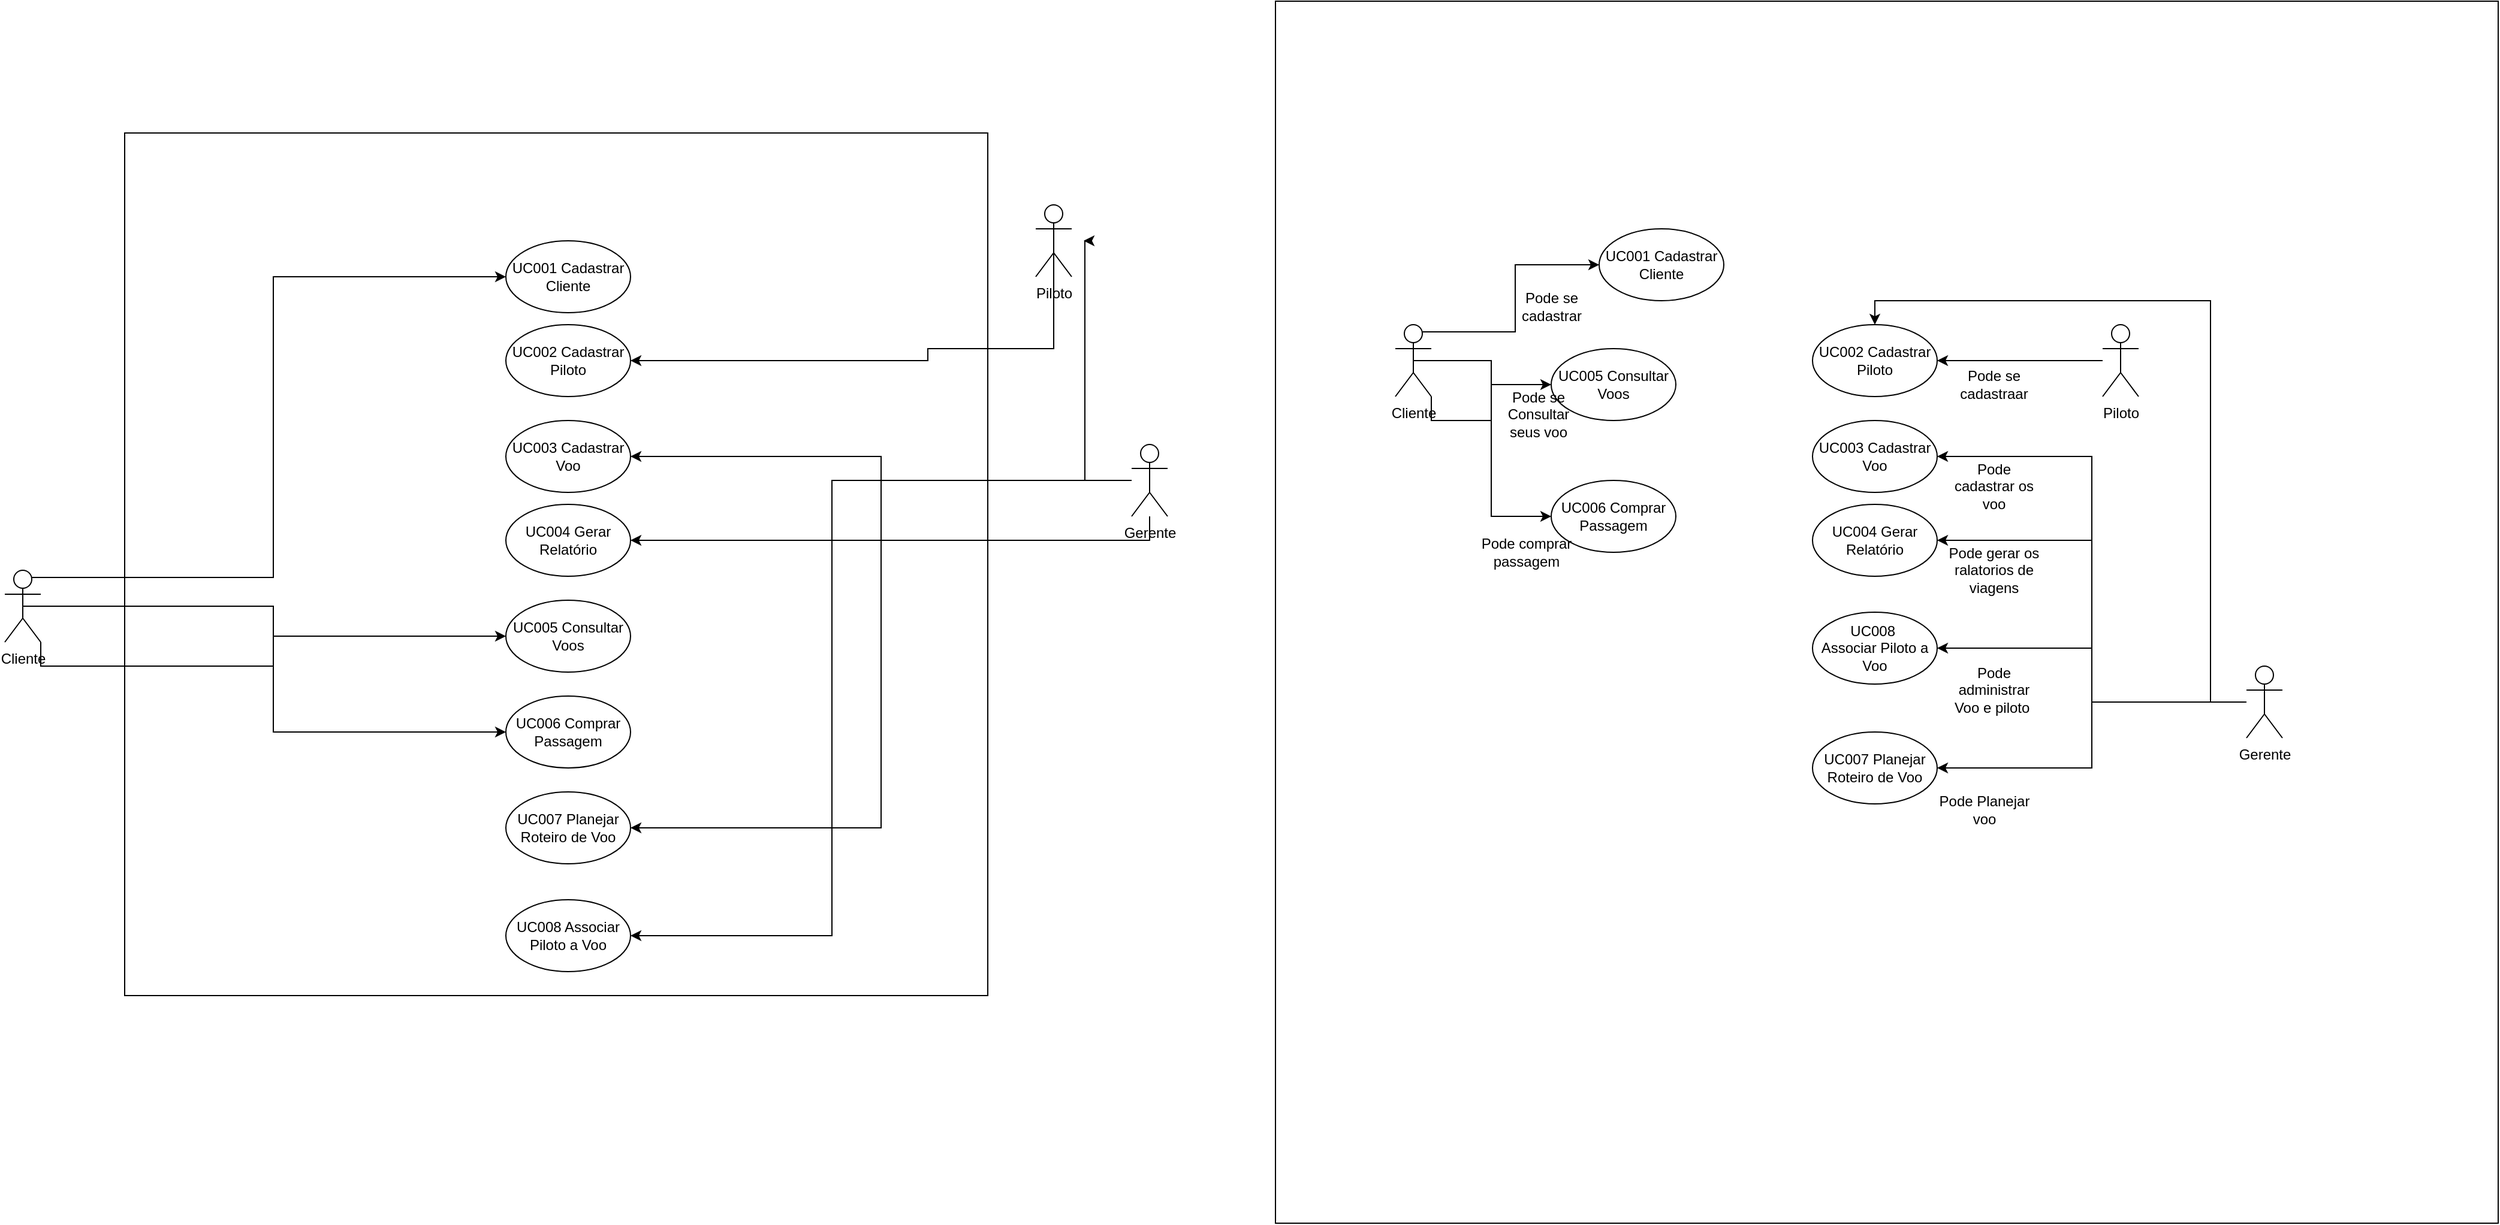 <mxfile version="24.2.5" type="github">
  <diagram name="Página-1" id="eGVJilAAByaUxr_nQy4C">
    <mxGraphModel dx="2295" dy="1963" grid="1" gridSize="10" guides="1" tooltips="1" connect="1" arrows="1" fold="1" page="1" pageScale="1" pageWidth="827" pageHeight="1169" math="0" shadow="0">
      <root>
        <mxCell id="0" />
        <mxCell id="1" parent="0" />
        <mxCell id="iGb4OSP9nNuaQJQu0MHk-1" value="" style="whiteSpace=wrap;html=1;aspect=fixed;" vertex="1" parent="1">
          <mxGeometry x="80" y="80" width="720" height="720" as="geometry" />
        </mxCell>
        <mxCell id="iGb4OSP9nNuaQJQu0MHk-26" style="edgeStyle=orthogonalEdgeStyle;rounded=0;orthogonalLoop=1;jettySize=auto;html=1;entryX=1;entryY=0.5;entryDx=0;entryDy=0;" edge="1" parent="1" source="iGb4OSP9nNuaQJQu0MHk-2" target="iGb4OSP9nNuaQJQu0MHk-10">
          <mxGeometry relative="1" as="geometry" />
        </mxCell>
        <mxCell id="iGb4OSP9nNuaQJQu0MHk-27" style="edgeStyle=orthogonalEdgeStyle;rounded=0;orthogonalLoop=1;jettySize=auto;html=1;entryX=1;entryY=0.5;entryDx=0;entryDy=0;" edge="1" parent="1" source="iGb4OSP9nNuaQJQu0MHk-2" target="iGb4OSP9nNuaQJQu0MHk-11">
          <mxGeometry relative="1" as="geometry" />
        </mxCell>
        <mxCell id="iGb4OSP9nNuaQJQu0MHk-28" style="edgeStyle=orthogonalEdgeStyle;rounded=0;orthogonalLoop=1;jettySize=auto;html=1;entryX=1;entryY=0.5;entryDx=0;entryDy=0;" edge="1" parent="1" source="iGb4OSP9nNuaQJQu0MHk-2" target="iGb4OSP9nNuaQJQu0MHk-14">
          <mxGeometry relative="1" as="geometry">
            <Array as="points">
              <mxPoint x="670" y="370" />
              <mxPoint x="670" y="750" />
            </Array>
          </mxGeometry>
        </mxCell>
        <mxCell id="iGb4OSP9nNuaQJQu0MHk-31" style="edgeStyle=orthogonalEdgeStyle;rounded=0;orthogonalLoop=1;jettySize=auto;html=1;" edge="1" parent="1" source="iGb4OSP9nNuaQJQu0MHk-2" target="iGb4OSP9nNuaQJQu0MHk-16">
          <mxGeometry relative="1" as="geometry">
            <Array as="points">
              <mxPoint x="935" y="420" />
            </Array>
          </mxGeometry>
        </mxCell>
        <mxCell id="iGb4OSP9nNuaQJQu0MHk-67" style="edgeStyle=orthogonalEdgeStyle;rounded=0;orthogonalLoop=1;jettySize=auto;html=1;" edge="1" parent="1" source="iGb4OSP9nNuaQJQu0MHk-2">
          <mxGeometry relative="1" as="geometry">
            <mxPoint x="880" y="170" as="targetPoint" />
            <Array as="points">
              <mxPoint x="881" y="370" />
              <mxPoint x="881" y="170" />
            </Array>
          </mxGeometry>
        </mxCell>
        <mxCell id="iGb4OSP9nNuaQJQu0MHk-2" value="Gerente&lt;div&gt;&lt;br&gt;&lt;/div&gt;" style="shape=umlActor;verticalLabelPosition=bottom;verticalAlign=top;html=1;" vertex="1" parent="1">
          <mxGeometry x="920" y="340" width="30" height="60" as="geometry" />
        </mxCell>
        <mxCell id="iGb4OSP9nNuaQJQu0MHk-19" style="edgeStyle=orthogonalEdgeStyle;rounded=0;orthogonalLoop=1;jettySize=auto;html=1;exitX=0.25;exitY=0.1;exitDx=0;exitDy=0;exitPerimeter=0;entryX=0;entryY=0.5;entryDx=0;entryDy=0;" edge="1" parent="1" source="iGb4OSP9nNuaQJQu0MHk-3" target="iGb4OSP9nNuaQJQu0MHk-5">
          <mxGeometry relative="1" as="geometry" />
        </mxCell>
        <mxCell id="iGb4OSP9nNuaQJQu0MHk-23" style="edgeStyle=orthogonalEdgeStyle;rounded=0;orthogonalLoop=1;jettySize=auto;html=1;exitX=0.5;exitY=0.5;exitDx=0;exitDy=0;exitPerimeter=0;entryX=0;entryY=0.5;entryDx=0;entryDy=0;" edge="1" parent="1" source="iGb4OSP9nNuaQJQu0MHk-3" target="iGb4OSP9nNuaQJQu0MHk-13">
          <mxGeometry relative="1" as="geometry" />
        </mxCell>
        <mxCell id="iGb4OSP9nNuaQJQu0MHk-24" style="edgeStyle=orthogonalEdgeStyle;rounded=0;orthogonalLoop=1;jettySize=auto;html=1;exitX=1;exitY=1;exitDx=0;exitDy=0;exitPerimeter=0;entryX=0;entryY=0.5;entryDx=0;entryDy=0;" edge="1" parent="1" source="iGb4OSP9nNuaQJQu0MHk-3" target="iGb4OSP9nNuaQJQu0MHk-15">
          <mxGeometry relative="1" as="geometry" />
        </mxCell>
        <mxCell id="iGb4OSP9nNuaQJQu0MHk-3" value="Cliente" style="shape=umlActor;verticalLabelPosition=bottom;verticalAlign=top;html=1;" vertex="1" parent="1">
          <mxGeometry x="-20" y="445" width="30" height="60" as="geometry" />
        </mxCell>
        <mxCell id="iGb4OSP9nNuaQJQu0MHk-25" style="edgeStyle=orthogonalEdgeStyle;rounded=0;orthogonalLoop=1;jettySize=auto;html=1;exitX=0.5;exitY=0.5;exitDx=0;exitDy=0;exitPerimeter=0;entryX=1;entryY=0.5;entryDx=0;entryDy=0;" edge="1" parent="1" source="iGb4OSP9nNuaQJQu0MHk-4" target="iGb4OSP9nNuaQJQu0MHk-9">
          <mxGeometry relative="1" as="geometry">
            <Array as="points">
              <mxPoint x="855" y="260" />
              <mxPoint x="750" y="260" />
              <mxPoint x="750" y="270" />
            </Array>
          </mxGeometry>
        </mxCell>
        <mxCell id="iGb4OSP9nNuaQJQu0MHk-4" value="Piloto&lt;div&gt;&lt;div&gt;&lt;br&gt;&lt;/div&gt;&lt;/div&gt;" style="shape=umlActor;verticalLabelPosition=bottom;verticalAlign=top;html=1;" vertex="1" parent="1">
          <mxGeometry x="840" y="140" width="30" height="60" as="geometry" />
        </mxCell>
        <mxCell id="iGb4OSP9nNuaQJQu0MHk-5" value="UC001 Cadastrar Cliente" style="ellipse;html=1;whiteSpace=wrap;" vertex="1" parent="1">
          <mxGeometry x="398" y="170" width="104" height="60" as="geometry" />
        </mxCell>
        <mxCell id="iGb4OSP9nNuaQJQu0MHk-9" value="UC002 Cadastrar Piloto" style="ellipse;html=1;whiteSpace=wrap;" vertex="1" parent="1">
          <mxGeometry x="398" y="240" width="104" height="60" as="geometry" />
        </mxCell>
        <mxCell id="iGb4OSP9nNuaQJQu0MHk-10" value="UC003 Cadastrar Voo" style="ellipse;html=1;whiteSpace=wrap;" vertex="1" parent="1">
          <mxGeometry x="398" y="320" width="104" height="60" as="geometry" />
        </mxCell>
        <mxCell id="iGb4OSP9nNuaQJQu0MHk-11" value="UC007 Planejar Roteiro de Voo" style="ellipse;html=1;whiteSpace=wrap;" vertex="1" parent="1">
          <mxGeometry x="398" y="630" width="104" height="60" as="geometry" />
        </mxCell>
        <mxCell id="iGb4OSP9nNuaQJQu0MHk-13" value="UC006 Comprar Passagem" style="ellipse;html=1;whiteSpace=wrap;" vertex="1" parent="1">
          <mxGeometry x="398" y="550" width="104" height="60" as="geometry" />
        </mxCell>
        <mxCell id="iGb4OSP9nNuaQJQu0MHk-14" value="UC008 Associar Piloto a Voo" style="ellipse;html=1;whiteSpace=wrap;" vertex="1" parent="1">
          <mxGeometry x="398" y="720" width="104" height="60" as="geometry" />
        </mxCell>
        <mxCell id="iGb4OSP9nNuaQJQu0MHk-15" value="UC005 Consultar Voos" style="ellipse;html=1;whiteSpace=wrap;" vertex="1" parent="1">
          <mxGeometry x="398" y="470" width="104" height="60" as="geometry" />
        </mxCell>
        <mxCell id="iGb4OSP9nNuaQJQu0MHk-16" value="UC004 Gerar Relatório" style="ellipse;html=1;whiteSpace=wrap;" vertex="1" parent="1">
          <mxGeometry x="398" y="390" width="104" height="60" as="geometry" />
        </mxCell>
        <mxCell id="iGb4OSP9nNuaQJQu0MHk-33" value="" style="whiteSpace=wrap;html=1;aspect=fixed;" vertex="1" parent="1">
          <mxGeometry x="1040" y="-30" width="1020" height="1020" as="geometry" />
        </mxCell>
        <mxCell id="iGb4OSP9nNuaQJQu0MHk-34" style="edgeStyle=orthogonalEdgeStyle;rounded=0;orthogonalLoop=1;jettySize=auto;html=1;entryX=1;entryY=0.5;entryDx=0;entryDy=0;" edge="1" parent="1" source="iGb4OSP9nNuaQJQu0MHk-38" target="iGb4OSP9nNuaQJQu0MHk-47">
          <mxGeometry relative="1" as="geometry" />
        </mxCell>
        <mxCell id="iGb4OSP9nNuaQJQu0MHk-35" style="edgeStyle=orthogonalEdgeStyle;rounded=0;orthogonalLoop=1;jettySize=auto;html=1;entryX=1;entryY=0.5;entryDx=0;entryDy=0;" edge="1" parent="1" source="iGb4OSP9nNuaQJQu0MHk-38" target="iGb4OSP9nNuaQJQu0MHk-48">
          <mxGeometry relative="1" as="geometry" />
        </mxCell>
        <mxCell id="iGb4OSP9nNuaQJQu0MHk-53" style="edgeStyle=orthogonalEdgeStyle;rounded=0;orthogonalLoop=1;jettySize=auto;html=1;entryX=1;entryY=0.5;entryDx=0;entryDy=0;" edge="1" parent="1" source="iGb4OSP9nNuaQJQu0MHk-38" target="iGb4OSP9nNuaQJQu0MHk-52">
          <mxGeometry relative="1" as="geometry" />
        </mxCell>
        <mxCell id="iGb4OSP9nNuaQJQu0MHk-54" style="edgeStyle=orthogonalEdgeStyle;rounded=0;orthogonalLoop=1;jettySize=auto;html=1;entryX=1;entryY=0.5;entryDx=0;entryDy=0;" edge="1" parent="1" source="iGb4OSP9nNuaQJQu0MHk-38" target="iGb4OSP9nNuaQJQu0MHk-50">
          <mxGeometry relative="1" as="geometry" />
        </mxCell>
        <mxCell id="iGb4OSP9nNuaQJQu0MHk-65" style="edgeStyle=orthogonalEdgeStyle;rounded=0;orthogonalLoop=1;jettySize=auto;html=1;entryX=0.5;entryY=0;entryDx=0;entryDy=0;" edge="1" parent="1" source="iGb4OSP9nNuaQJQu0MHk-38" target="iGb4OSP9nNuaQJQu0MHk-46">
          <mxGeometry relative="1" as="geometry">
            <Array as="points">
              <mxPoint x="1820" y="555" />
              <mxPoint x="1820" y="220" />
              <mxPoint x="1540" y="220" />
            </Array>
          </mxGeometry>
        </mxCell>
        <mxCell id="iGb4OSP9nNuaQJQu0MHk-38" value="Gerente&lt;div&gt;&lt;br&gt;&lt;/div&gt;" style="shape=umlActor;verticalLabelPosition=bottom;verticalAlign=top;html=1;" vertex="1" parent="1">
          <mxGeometry x="1850" y="525" width="30" height="60" as="geometry" />
        </mxCell>
        <mxCell id="iGb4OSP9nNuaQJQu0MHk-39" style="edgeStyle=orthogonalEdgeStyle;rounded=0;orthogonalLoop=1;jettySize=auto;html=1;exitX=0.25;exitY=0.1;exitDx=0;exitDy=0;exitPerimeter=0;entryX=0;entryY=0.5;entryDx=0;entryDy=0;" edge="1" parent="1" source="iGb4OSP9nNuaQJQu0MHk-42" target="iGb4OSP9nNuaQJQu0MHk-45">
          <mxGeometry relative="1" as="geometry" />
        </mxCell>
        <mxCell id="iGb4OSP9nNuaQJQu0MHk-40" style="edgeStyle=orthogonalEdgeStyle;rounded=0;orthogonalLoop=1;jettySize=auto;html=1;exitX=0.5;exitY=0.5;exitDx=0;exitDy=0;exitPerimeter=0;entryX=0;entryY=0.5;entryDx=0;entryDy=0;" edge="1" parent="1" source="iGb4OSP9nNuaQJQu0MHk-42" target="iGb4OSP9nNuaQJQu0MHk-49">
          <mxGeometry relative="1" as="geometry" />
        </mxCell>
        <mxCell id="iGb4OSP9nNuaQJQu0MHk-41" style="edgeStyle=orthogonalEdgeStyle;rounded=0;orthogonalLoop=1;jettySize=auto;html=1;exitX=1;exitY=1;exitDx=0;exitDy=0;exitPerimeter=0;entryX=0;entryY=0.5;entryDx=0;entryDy=0;" edge="1" parent="1" source="iGb4OSP9nNuaQJQu0MHk-42" target="iGb4OSP9nNuaQJQu0MHk-51">
          <mxGeometry relative="1" as="geometry" />
        </mxCell>
        <mxCell id="iGb4OSP9nNuaQJQu0MHk-42" value="Cliente" style="shape=umlActor;verticalLabelPosition=bottom;verticalAlign=top;html=1;" vertex="1" parent="1">
          <mxGeometry x="1140" y="240" width="30" height="60" as="geometry" />
        </mxCell>
        <mxCell id="iGb4OSP9nNuaQJQu0MHk-56" style="edgeStyle=orthogonalEdgeStyle;rounded=0;orthogonalLoop=1;jettySize=auto;html=1;" edge="1" parent="1" source="iGb4OSP9nNuaQJQu0MHk-44" target="iGb4OSP9nNuaQJQu0MHk-46">
          <mxGeometry relative="1" as="geometry" />
        </mxCell>
        <mxCell id="iGb4OSP9nNuaQJQu0MHk-44" value="Piloto&lt;div&gt;&lt;div&gt;&lt;br&gt;&lt;/div&gt;&lt;/div&gt;" style="shape=umlActor;verticalLabelPosition=bottom;verticalAlign=top;html=1;" vertex="1" parent="1">
          <mxGeometry x="1730" y="240" width="30" height="60" as="geometry" />
        </mxCell>
        <mxCell id="iGb4OSP9nNuaQJQu0MHk-45" value="UC001 Cadastrar Cliente" style="ellipse;html=1;whiteSpace=wrap;" vertex="1" parent="1">
          <mxGeometry x="1310" y="160" width="104" height="60" as="geometry" />
        </mxCell>
        <mxCell id="iGb4OSP9nNuaQJQu0MHk-46" value="UC002 Cadastrar Piloto" style="ellipse;html=1;whiteSpace=wrap;" vertex="1" parent="1">
          <mxGeometry x="1488" y="240" width="104" height="60" as="geometry" />
        </mxCell>
        <mxCell id="iGb4OSP9nNuaQJQu0MHk-47" value="UC003 Cadastrar Voo" style="ellipse;html=1;whiteSpace=wrap;" vertex="1" parent="1">
          <mxGeometry x="1488" y="320" width="104" height="60" as="geometry" />
        </mxCell>
        <mxCell id="iGb4OSP9nNuaQJQu0MHk-48" value="UC007 Planejar Roteiro de Voo" style="ellipse;html=1;whiteSpace=wrap;" vertex="1" parent="1">
          <mxGeometry x="1488" y="580" width="104" height="60" as="geometry" />
        </mxCell>
        <mxCell id="iGb4OSP9nNuaQJQu0MHk-49" value="UC006 Comprar Passagem" style="ellipse;html=1;whiteSpace=wrap;" vertex="1" parent="1">
          <mxGeometry x="1270" y="370" width="104" height="60" as="geometry" />
        </mxCell>
        <mxCell id="iGb4OSP9nNuaQJQu0MHk-50" value="UC008&amp;nbsp;&lt;div&gt;Associar Piloto a Voo&lt;/div&gt;" style="ellipse;html=1;whiteSpace=wrap;" vertex="1" parent="1">
          <mxGeometry x="1488" y="480" width="104" height="60" as="geometry" />
        </mxCell>
        <mxCell id="iGb4OSP9nNuaQJQu0MHk-51" value="UC005 Consultar Voos" style="ellipse;html=1;whiteSpace=wrap;" vertex="1" parent="1">
          <mxGeometry x="1270" y="260" width="104" height="60" as="geometry" />
        </mxCell>
        <mxCell id="iGb4OSP9nNuaQJQu0MHk-52" value="UC004 Gerar Relatório" style="ellipse;html=1;whiteSpace=wrap;" vertex="1" parent="1">
          <mxGeometry x="1488" y="390" width="104" height="60" as="geometry" />
        </mxCell>
        <mxCell id="iGb4OSP9nNuaQJQu0MHk-58" value="Pode se cadastrar" style="text;html=1;align=center;verticalAlign=middle;whiteSpace=wrap;rounded=0;" vertex="1" parent="1">
          <mxGeometry x="1231" y="210" width="79" height="30" as="geometry" />
        </mxCell>
        <mxCell id="iGb4OSP9nNuaQJQu0MHk-59" value="Pode se Consultar seus voo&lt;span style=&quot;color: rgba(0, 0, 0, 0); font-family: monospace; font-size: 0px; text-align: start; text-wrap: nowrap;&quot;&gt;%3CmxGraphModel%3E%3Croot%3E%3CmxCell%20id%3D%220%22%2F%3E%3CmxCell%20id%3D%221%22%20parent%3D%220%22%2F%3E%3CmxCell%20id%3D%222%22%20value%3D%22Pode%20se%20cadastrar%22%20style%3D%22text%3Bhtml%3D1%3Balign%3Dcenter%3BverticalAlign%3Dmiddle%3BwhiteSpace%3Dwrap%3Brounded%3D0%3B%22%20vertex%3D%221%22%20parent%3D%221%22%3E%3CmxGeometry%20x%3D%221231%22%20y%3D%22210%22%20width%3D%2279%22%20height%3D%2230%22%20as%3D%22geometry%22%2F%3E%3C%2FmxCell%3E%3C%2Froot%3E%3C%2FmxGraphModel%3E&lt;/span&gt;" style="text;html=1;align=center;verticalAlign=middle;whiteSpace=wrap;rounded=0;" vertex="1" parent="1">
          <mxGeometry x="1220" y="300" width="79" height="30" as="geometry" />
        </mxCell>
        <mxCell id="iGb4OSP9nNuaQJQu0MHk-60" value="Pode comprar passagem" style="text;html=1;align=center;verticalAlign=middle;whiteSpace=wrap;rounded=0;" vertex="1" parent="1">
          <mxGeometry x="1210" y="415" width="79" height="30" as="geometry" />
        </mxCell>
        <mxCell id="iGb4OSP9nNuaQJQu0MHk-61" value="Pode se cadastraar&lt;span style=&quot;color: rgba(0, 0, 0, 0); font-family: monospace; font-size: 0px; text-align: start; text-wrap: nowrap;&quot;&gt;%3CmxGraphModel%3E%3Croot%3E%3CmxCell%20id%3D%220%22%2F%3E%3CmxCell%20id%3D%221%22%20parent%3D%220%22%2F%3E%3CmxCell%20id%3D%222%22%20value%3D%22Pode%20comprar%20passagem%22%20style%3D%22text%3Bhtml%3D1%3Balign%3Dcenter%3BverticalAlign%3Dmiddle%3BwhiteSpace%3Dwrap%3Brounded%3D0%3B%22%20vertex%3D%221%22%20parent%3D%221%22%3E%3CmxGeometry%20x%3D%221210%22%20y%3D%22415%22%20width%3D%2279%22%20height%3D%2230%22%20as%3D%22geometry%22%2F%3E%3C%2FmxCell%3E%3C%2Froot%3E%3C%2FmxGraphModel%3E&lt;/span&gt;" style="text;html=1;align=center;verticalAlign=middle;whiteSpace=wrap;rounded=0;" vertex="1" parent="1">
          <mxGeometry x="1600" y="275" width="79" height="30" as="geometry" />
        </mxCell>
        <mxCell id="iGb4OSP9nNuaQJQu0MHk-62" value="Pode cadastrar os voo" style="text;html=1;align=center;verticalAlign=middle;whiteSpace=wrap;rounded=0;" vertex="1" parent="1">
          <mxGeometry x="1600" y="360" width="79" height="30" as="geometry" />
        </mxCell>
        <mxCell id="iGb4OSP9nNuaQJQu0MHk-63" value="Pode gerar os ralatorios de viagens" style="text;html=1;align=center;verticalAlign=middle;whiteSpace=wrap;rounded=0;" vertex="1" parent="1">
          <mxGeometry x="1600" y="430" width="79" height="30" as="geometry" />
        </mxCell>
        <mxCell id="iGb4OSP9nNuaQJQu0MHk-64" value="Pode administrar Voo e piloto&amp;nbsp;" style="text;html=1;align=center;verticalAlign=middle;whiteSpace=wrap;rounded=0;" vertex="1" parent="1">
          <mxGeometry x="1600" y="530" width="79" height="30" as="geometry" />
        </mxCell>
        <mxCell id="iGb4OSP9nNuaQJQu0MHk-66" value="Pode Planejar voo" style="text;html=1;align=center;verticalAlign=middle;whiteSpace=wrap;rounded=0;" vertex="1" parent="1">
          <mxGeometry x="1592" y="630" width="79" height="30" as="geometry" />
        </mxCell>
      </root>
    </mxGraphModel>
  </diagram>
</mxfile>
